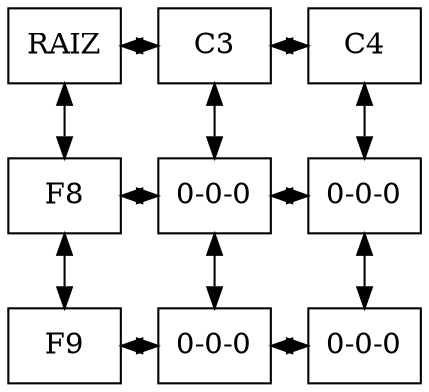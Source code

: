 digraph MatrizCapa{ 
 node[shape=box] 
 rankdir=UD; 
 {rank=min; 
nodo00[label="RAIZ" ,rankdir=LR,group=0]; 
nodo40[label="C3" ,rankdir=LR,group=4]; 
nodo50[label="C4" ,rankdir=LR,group=5]; 
}{rank=same; 
nodo00[label="RAIZ" ,group=0]; 
nodo40[label="C3" ,group=4]; 
nodo50[label="C4" ,group=5]; 
}{rank=same; 
nodo09[label="F8" ,group=0]; 
nodo49[label="0-0-0" ,group=4]; 
nodo59[label="0-0-0" ,group=5]; 
}{rank=same; 
nodo010[label="F9" ,group=0]; 
nodo410[label="0-0-0" ,group=4]; 
nodo510[label="0-0-0" ,group=5]; 
}nodo00 -> nodo40 [dir=both];
nodo40 -> nodo50 [dir=both];
nodo09 -> nodo49 [dir=both];
nodo49 -> nodo59 [dir=both];
nodo010 -> nodo410 [dir=both];
nodo410 -> nodo510 [dir=both];
nodo00 -> nodo09 [dir=both];
nodo09 -> nodo010 [dir=both];
nodo40 -> nodo49 [dir=both];
nodo49 -> nodo410 [dir=both];
nodo50 -> nodo59 [dir=both];
nodo59 -> nodo510 [dir=both];
}